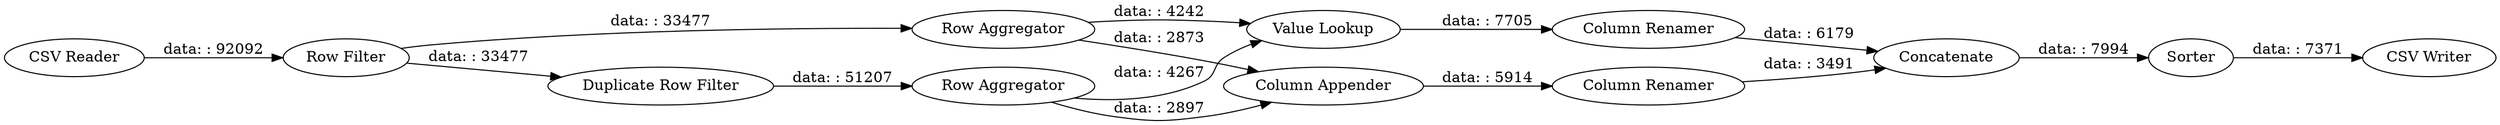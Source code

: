 digraph {
	"-6430286080440231187_12" [label="CSV Writer"]
	"-6430286080440231187_6" [label="Column Appender"]
	"-6430286080440231187_7" [label="Value Lookup"]
	"-6430286080440231187_2" [label="Row Filter"]
	"-6430286080440231187_3" [label="Row Aggregator"]
	"-6430286080440231187_5" [label="Row Aggregator"]
	"-6430286080440231187_8" [label="Column Renamer"]
	"-6430286080440231187_9" [label="Column Renamer"]
	"-6430286080440231187_11" [label=Sorter]
	"-6430286080440231187_1" [label="CSV Reader"]
	"-6430286080440231187_10" [label=Concatenate]
	"-6430286080440231187_4" [label="Duplicate Row Filter"]
	"-6430286080440231187_4" -> "-6430286080440231187_5" [label="data: : 51207"]
	"-6430286080440231187_5" -> "-6430286080440231187_6" [label="data: : 2897"]
	"-6430286080440231187_2" -> "-6430286080440231187_3" [label="data: : 33477"]
	"-6430286080440231187_7" -> "-6430286080440231187_8" [label="data: : 7705"]
	"-6430286080440231187_3" -> "-6430286080440231187_6" [label="data: : 2873"]
	"-6430286080440231187_6" -> "-6430286080440231187_9" [label="data: : 5914"]
	"-6430286080440231187_11" -> "-6430286080440231187_12" [label="data: : 7371"]
	"-6430286080440231187_2" -> "-6430286080440231187_4" [label="data: : 33477"]
	"-6430286080440231187_10" -> "-6430286080440231187_11" [label="data: : 7994"]
	"-6430286080440231187_9" -> "-6430286080440231187_10" [label="data: : 3491"]
	"-6430286080440231187_5" -> "-6430286080440231187_7" [label="data: : 4267"]
	"-6430286080440231187_8" -> "-6430286080440231187_10" [label="data: : 6179"]
	"-6430286080440231187_3" -> "-6430286080440231187_7" [label="data: : 4242"]
	"-6430286080440231187_1" -> "-6430286080440231187_2" [label="data: : 92092"]
	rankdir=LR
}
